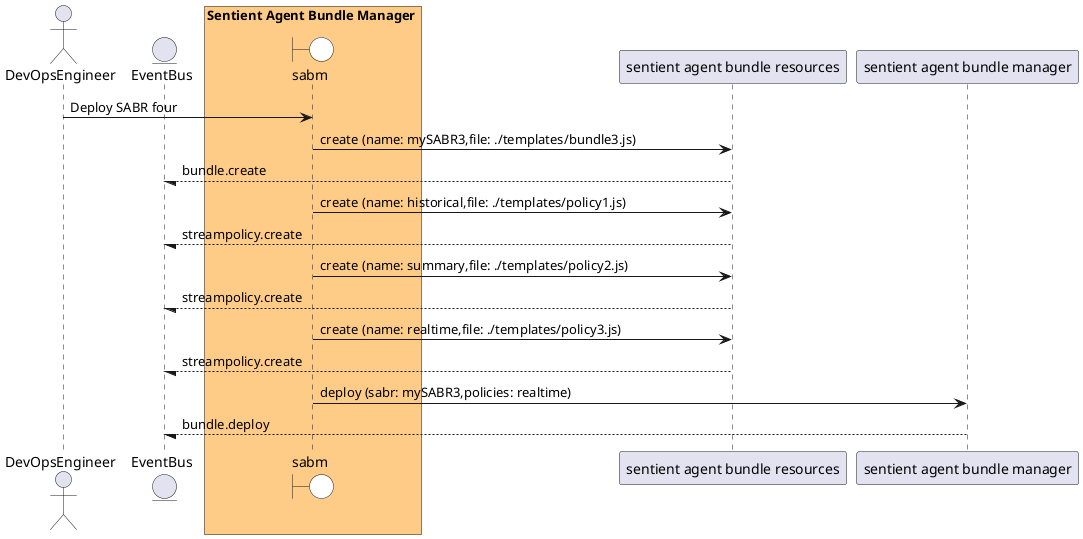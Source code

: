 @startuml

actor "DevOpsEngineer"


entity EventBus

box Sentient Agent Bundle Manager #ffcc88
    boundary sabm #white
end box


box Sentient Agent Bundle Resources #bbaaff
    end box

box Sentient Agent Bundle Manager #ffcc88
    end box


"DevOpsEngineer" -> sabm: Deploy SABR four

    sabm -> "sentient agent bundle resources": create (name: mySABR3,file: ./templates/bundle3.js)

    "sentient agent bundle resources" --/ EventBus: bundle.create

    sabm -> "sentient agent bundle resources": create (name: historical,file: ./templates/policy1.js)

    "sentient agent bundle resources" --/ EventBus: streampolicy.create

    sabm -> "sentient agent bundle resources": create (name: summary,file: ./templates/policy2.js)

    "sentient agent bundle resources" --/ EventBus: streampolicy.create

    sabm -> "sentient agent bundle resources": create (name: realtime,file: ./templates/policy3.js)

    "sentient agent bundle resources" --/ EventBus: streampolicy.create

    sabm -> "sentient agent bundle manager": deploy (sabr: mySABR3,policies: realtime)

    "sentient agent bundle manager" --/ EventBus: bundle.deploy



@enduml
